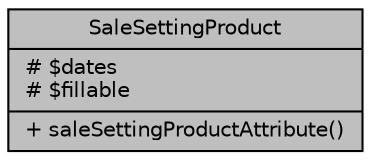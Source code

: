 digraph "SaleSettingProduct"
{
 // LATEX_PDF_SIZE
  bgcolor="transparent";
  edge [fontname="Helvetica",fontsize="10",labelfontname="Helvetica",labelfontsize="10"];
  node [fontname="Helvetica",fontsize="10",shape=record];
  Node1 [label="{SaleSettingProduct\n|# $dates\l# $fillable\l|+ saleSettingProductAttribute()\l}",height=0.2,width=0.4,color="black", fillcolor="grey75", style="filled", fontcolor="black",tooltip="Datos de productos."];
}
